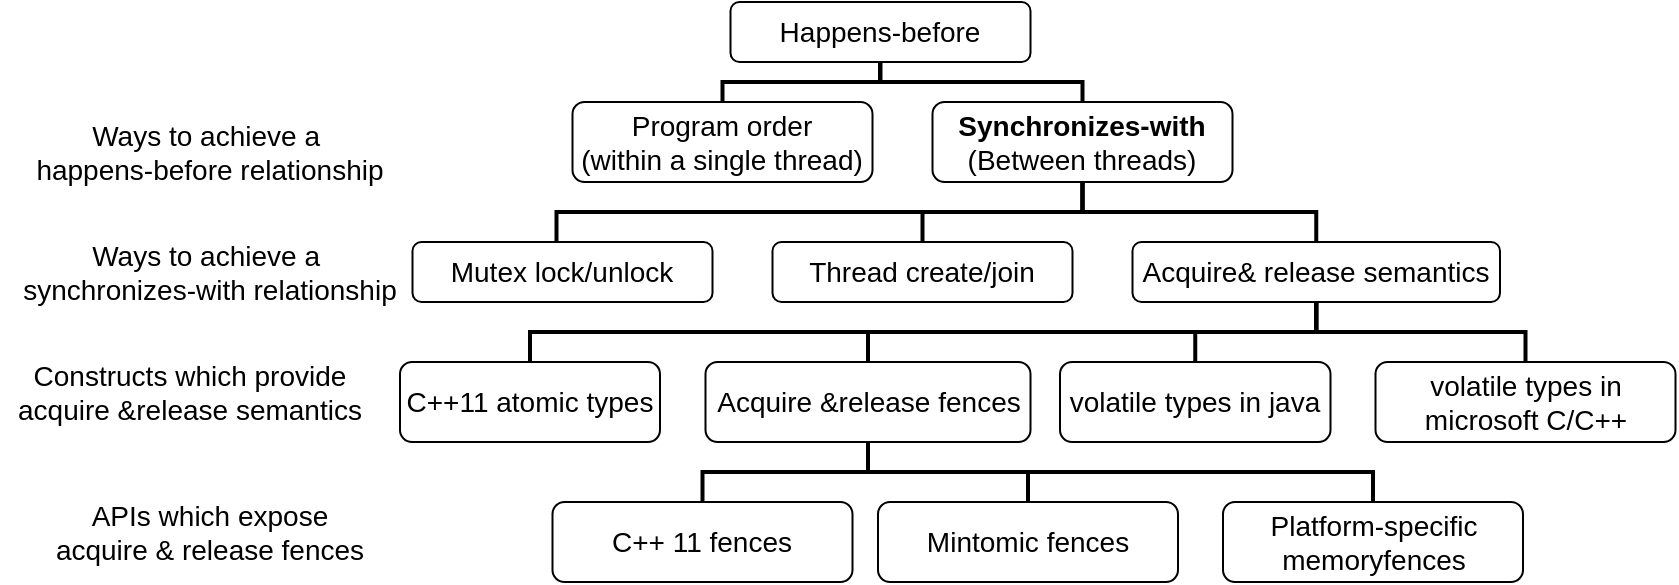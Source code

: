 <mxfile version="24.7.8">
  <diagram name="Page-1" id="2tC8VmPLjtLr1J6G5vQs">
    <mxGraphModel dx="1449" dy="1289" grid="1" gridSize="10" guides="1" tooltips="1" connect="1" arrows="1" fold="1" page="1" pageScale="1" pageWidth="850" pageHeight="1100" math="0" shadow="0">
      <root>
        <mxCell id="0" />
        <mxCell id="1" parent="0" />
        <mxCell id="pvtO3db3lYFqt5PCmuNX-81" value="Happens-before" style="rounded=1;whiteSpace=wrap;html=1;fontSize=14;" vertex="1" parent="1">
          <mxGeometry x="365.25" y="790" width="150" height="30" as="geometry" />
        </mxCell>
        <mxCell id="pvtO3db3lYFqt5PCmuNX-82" value="Program order&lt;div&gt;(within a single thread)&lt;/div&gt;" style="rounded=1;whiteSpace=wrap;html=1;fontSize=14;" vertex="1" parent="1">
          <mxGeometry x="286.25" y="840" width="150" height="40" as="geometry" />
        </mxCell>
        <mxCell id="pvtO3db3lYFqt5PCmuNX-83" value="&lt;b&gt;Synchronizes-with&lt;/b&gt;&lt;div&gt;(Between threads)&lt;/div&gt;" style="rounded=1;whiteSpace=wrap;html=1;fontSize=14;" vertex="1" parent="1">
          <mxGeometry x="466.25" y="840" width="150" height="40" as="geometry" />
        </mxCell>
        <mxCell id="pvtO3db3lYFqt5PCmuNX-84" value="C++11 atomic types" style="rounded=1;whiteSpace=wrap;html=1;fontSize=14;" vertex="1" parent="1">
          <mxGeometry x="200" y="970" width="130" height="40" as="geometry" />
        </mxCell>
        <mxCell id="pvtO3db3lYFqt5PCmuNX-85" value="Acquire &amp;amp;release fences" style="rounded=1;whiteSpace=wrap;html=1;fontSize=14;" vertex="1" parent="1">
          <mxGeometry x="352.75" y="970" width="162.5" height="40" as="geometry" />
        </mxCell>
        <mxCell id="pvtO3db3lYFqt5PCmuNX-86" value="volatile types in java" style="rounded=1;whiteSpace=wrap;html=1;fontSize=14;" vertex="1" parent="1">
          <mxGeometry x="530" y="970" width="135.25" height="40" as="geometry" />
        </mxCell>
        <mxCell id="pvtO3db3lYFqt5PCmuNX-87" value="volatile types in microsoft C/C++" style="rounded=1;whiteSpace=wrap;html=1;fontSize=14;" vertex="1" parent="1">
          <mxGeometry x="687.75" y="970" width="150" height="40" as="geometry" />
        </mxCell>
        <mxCell id="pvtO3db3lYFqt5PCmuNX-88" value="Mutex lock/unlock" style="rounded=1;whiteSpace=wrap;html=1;fontSize=14;" vertex="1" parent="1">
          <mxGeometry x="206.25" y="910" width="150" height="30" as="geometry" />
        </mxCell>
        <mxCell id="pvtO3db3lYFqt5PCmuNX-89" value="Thread create/join" style="rounded=1;whiteSpace=wrap;html=1;fontSize=14;" vertex="1" parent="1">
          <mxGeometry x="386.25" y="910" width="150" height="30" as="geometry" />
        </mxCell>
        <mxCell id="pvtO3db3lYFqt5PCmuNX-90" value="Acquire&amp;amp; release semantics" style="rounded=1;whiteSpace=wrap;html=1;fontSize=14;" vertex="1" parent="1">
          <mxGeometry x="566.25" y="910" width="183.75" height="30" as="geometry" />
        </mxCell>
        <mxCell id="pvtO3db3lYFqt5PCmuNX-91" value="C++ 11 fences" style="rounded=1;whiteSpace=wrap;html=1;fontSize=14;" vertex="1" parent="1">
          <mxGeometry x="276.25" y="1040" width="150" height="40" as="geometry" />
        </mxCell>
        <mxCell id="pvtO3db3lYFqt5PCmuNX-92" value="Mintomic fences" style="rounded=1;whiteSpace=wrap;html=1;fontSize=14;" vertex="1" parent="1">
          <mxGeometry x="439" y="1040" width="150" height="40" as="geometry" />
        </mxCell>
        <mxCell id="pvtO3db3lYFqt5PCmuNX-93" value="Platform-specific memoryfences" style="rounded=1;whiteSpace=wrap;html=1;fontSize=14;" vertex="1" parent="1">
          <mxGeometry x="611.5" y="1040" width="150" height="40" as="geometry" />
        </mxCell>
        <mxCell id="pvtO3db3lYFqt5PCmuNX-95" value="" style="edgeStyle=elbowEdgeStyle;elbow=vertical;endArrow=none;html=1;curved=0;rounded=0;endSize=8;startSize=8;entryX=0.5;entryY=0;entryDx=0;entryDy=0;endFill=0;exitX=0.5;exitY=1;exitDx=0;exitDy=0;strokeWidth=2;" edge="1" parent="1" source="pvtO3db3lYFqt5PCmuNX-81" target="pvtO3db3lYFqt5PCmuNX-82">
          <mxGeometry width="50" height="50" relative="1" as="geometry">
            <mxPoint x="440" y="830" as="sourcePoint" />
            <mxPoint x="490" y="780" as="targetPoint" />
          </mxGeometry>
        </mxCell>
        <mxCell id="pvtO3db3lYFqt5PCmuNX-96" value="" style="edgeStyle=elbowEdgeStyle;elbow=vertical;endArrow=none;html=1;curved=0;rounded=0;endSize=8;startSize=8;entryX=0.5;entryY=0;entryDx=0;entryDy=0;endFill=0;strokeWidth=2;" edge="1" parent="1" target="pvtO3db3lYFqt5PCmuNX-83">
          <mxGeometry width="50" height="50" relative="1" as="geometry">
            <mxPoint x="440" y="820" as="sourcePoint" />
            <mxPoint x="371" y="860" as="targetPoint" />
          </mxGeometry>
        </mxCell>
        <mxCell id="pvtO3db3lYFqt5PCmuNX-97" value="" style="edgeStyle=elbowEdgeStyle;elbow=vertical;endArrow=none;html=1;curved=0;rounded=0;endSize=8;startSize=8;entryX=0.48;entryY=-0.014;entryDx=0;entryDy=0;endFill=0;exitX=0.5;exitY=1;exitDx=0;exitDy=0;entryPerimeter=0;strokeWidth=2;" edge="1" parent="1" source="pvtO3db3lYFqt5PCmuNX-83" target="pvtO3db3lYFqt5PCmuNX-88">
          <mxGeometry width="50" height="50" relative="1" as="geometry">
            <mxPoint x="460" y="850" as="sourcePoint" />
            <mxPoint x="381" y="870" as="targetPoint" />
          </mxGeometry>
        </mxCell>
        <mxCell id="pvtO3db3lYFqt5PCmuNX-98" value="" style="edgeStyle=elbowEdgeStyle;elbow=vertical;endArrow=none;html=1;curved=0;rounded=0;endSize=8;startSize=8;entryX=0.5;entryY=0;entryDx=0;entryDy=0;endFill=0;exitX=0.5;exitY=1;exitDx=0;exitDy=0;strokeWidth=2;" edge="1" parent="1" source="pvtO3db3lYFqt5PCmuNX-83" target="pvtO3db3lYFqt5PCmuNX-89">
          <mxGeometry width="50" height="50" relative="1" as="geometry">
            <mxPoint x="470" y="860" as="sourcePoint" />
            <mxPoint x="391" y="880" as="targetPoint" />
          </mxGeometry>
        </mxCell>
        <mxCell id="pvtO3db3lYFqt5PCmuNX-99" value="" style="edgeStyle=elbowEdgeStyle;elbow=vertical;endArrow=none;html=1;curved=0;rounded=0;endSize=8;startSize=8;entryX=0.5;entryY=0;entryDx=0;entryDy=0;endFill=0;exitX=0.5;exitY=1;exitDx=0;exitDy=0;strokeWidth=2;" edge="1" parent="1" source="pvtO3db3lYFqt5PCmuNX-83" target="pvtO3db3lYFqt5PCmuNX-90">
          <mxGeometry width="50" height="50" relative="1" as="geometry">
            <mxPoint x="480" y="870" as="sourcePoint" />
            <mxPoint x="401" y="890" as="targetPoint" />
          </mxGeometry>
        </mxCell>
        <mxCell id="pvtO3db3lYFqt5PCmuNX-100" value="" style="edgeStyle=elbowEdgeStyle;elbow=vertical;endArrow=none;html=1;curved=0;rounded=0;endSize=8;startSize=8;entryX=0.5;entryY=0;entryDx=0;entryDy=0;endFill=0;exitX=0.5;exitY=1;exitDx=0;exitDy=0;strokeWidth=2;" edge="1" parent="1" source="pvtO3db3lYFqt5PCmuNX-90" target="pvtO3db3lYFqt5PCmuNX-84">
          <mxGeometry width="50" height="50" relative="1" as="geometry">
            <mxPoint x="490" y="880" as="sourcePoint" />
            <mxPoint x="411" y="900" as="targetPoint" />
          </mxGeometry>
        </mxCell>
        <mxCell id="pvtO3db3lYFqt5PCmuNX-101" value="" style="edgeStyle=elbowEdgeStyle;elbow=vertical;endArrow=none;html=1;curved=0;rounded=0;endSize=8;startSize=8;entryX=0.5;entryY=0;entryDx=0;entryDy=0;endFill=0;exitX=0.5;exitY=1;exitDx=0;exitDy=0;strokeWidth=2;" edge="1" parent="1" source="pvtO3db3lYFqt5PCmuNX-90" target="pvtO3db3lYFqt5PCmuNX-85">
          <mxGeometry width="50" height="50" relative="1" as="geometry">
            <mxPoint x="500" y="890" as="sourcePoint" />
            <mxPoint x="421" y="910" as="targetPoint" />
          </mxGeometry>
        </mxCell>
        <mxCell id="pvtO3db3lYFqt5PCmuNX-102" value="" style="edgeStyle=elbowEdgeStyle;elbow=vertical;endArrow=none;html=1;curved=0;rounded=0;endSize=8;startSize=8;entryX=0.5;entryY=0;entryDx=0;entryDy=0;endFill=0;exitX=0.5;exitY=1;exitDx=0;exitDy=0;strokeWidth=2;" edge="1" parent="1" source="pvtO3db3lYFqt5PCmuNX-90" target="pvtO3db3lYFqt5PCmuNX-86">
          <mxGeometry width="50" height="50" relative="1" as="geometry">
            <mxPoint x="510" y="900" as="sourcePoint" />
            <mxPoint x="431" y="920" as="targetPoint" />
          </mxGeometry>
        </mxCell>
        <mxCell id="pvtO3db3lYFqt5PCmuNX-103" value="" style="edgeStyle=elbowEdgeStyle;elbow=vertical;endArrow=none;html=1;curved=0;rounded=0;endSize=8;startSize=8;entryX=0.5;entryY=0;entryDx=0;entryDy=0;endFill=0;exitX=0.5;exitY=1;exitDx=0;exitDy=0;strokeWidth=2;" edge="1" parent="1" source="pvtO3db3lYFqt5PCmuNX-90" target="pvtO3db3lYFqt5PCmuNX-87">
          <mxGeometry width="50" height="50" relative="1" as="geometry">
            <mxPoint x="520" y="910" as="sourcePoint" />
            <mxPoint x="441" y="930" as="targetPoint" />
          </mxGeometry>
        </mxCell>
        <mxCell id="pvtO3db3lYFqt5PCmuNX-104" value="" style="edgeStyle=elbowEdgeStyle;elbow=vertical;endArrow=none;html=1;curved=0;rounded=0;endSize=8;startSize=8;entryX=0.5;entryY=0;entryDx=0;entryDy=0;endFill=0;exitX=0.5;exitY=1;exitDx=0;exitDy=0;strokeWidth=2;" edge="1" parent="1" source="pvtO3db3lYFqt5PCmuNX-85" target="pvtO3db3lYFqt5PCmuNX-91">
          <mxGeometry width="50" height="50" relative="1" as="geometry">
            <mxPoint x="530" y="920" as="sourcePoint" />
            <mxPoint x="451" y="940" as="targetPoint" />
          </mxGeometry>
        </mxCell>
        <mxCell id="pvtO3db3lYFqt5PCmuNX-105" value="" style="edgeStyle=elbowEdgeStyle;elbow=vertical;endArrow=none;html=1;curved=0;rounded=0;endSize=8;startSize=8;entryX=0.5;entryY=1;entryDx=0;entryDy=0;endFill=0;exitX=0.5;exitY=0;exitDx=0;exitDy=0;strokeWidth=2;" edge="1" parent="1" source="pvtO3db3lYFqt5PCmuNX-92" target="pvtO3db3lYFqt5PCmuNX-85">
          <mxGeometry width="50" height="50" relative="1" as="geometry">
            <mxPoint x="540" y="930" as="sourcePoint" />
            <mxPoint x="461" y="950" as="targetPoint" />
          </mxGeometry>
        </mxCell>
        <mxCell id="pvtO3db3lYFqt5PCmuNX-106" value="" style="edgeStyle=elbowEdgeStyle;elbow=vertical;endArrow=none;html=1;curved=0;rounded=0;endSize=8;startSize=8;entryX=0.5;entryY=1;entryDx=0;entryDy=0;endFill=0;exitX=0.5;exitY=0;exitDx=0;exitDy=0;strokeWidth=2;" edge="1" parent="1" source="pvtO3db3lYFqt5PCmuNX-93" target="pvtO3db3lYFqt5PCmuNX-85">
          <mxGeometry width="50" height="50" relative="1" as="geometry">
            <mxPoint x="550" y="940" as="sourcePoint" />
            <mxPoint x="471" y="960" as="targetPoint" />
          </mxGeometry>
        </mxCell>
        <mxCell id="pvtO3db3lYFqt5PCmuNX-108" value="Ways to achieve a&amp;nbsp;&lt;div&gt;happens-before relationship&lt;/div&gt;" style="text;html=1;align=center;verticalAlign=middle;whiteSpace=wrap;rounded=0;fontSize=14;" vertex="1" parent="1">
          <mxGeometry x="10" y="850" width="190" height="30" as="geometry" />
        </mxCell>
        <mxCell id="pvtO3db3lYFqt5PCmuNX-109" value="Ways to achieve a&amp;nbsp;&lt;div&gt;synchronizes-with relationship&lt;/div&gt;" style="text;html=1;align=center;verticalAlign=middle;whiteSpace=wrap;rounded=0;fontSize=14;" vertex="1" parent="1">
          <mxGeometry x="10" y="910" width="190" height="30" as="geometry" />
        </mxCell>
        <mxCell id="pvtO3db3lYFqt5PCmuNX-110" value="Constructs which provide&lt;div&gt;acquire &amp;amp;release semantics&lt;/div&gt;" style="text;html=1;align=center;verticalAlign=middle;whiteSpace=wrap;rounded=0;fontSize=14;" vertex="1" parent="1">
          <mxGeometry y="970" width="190" height="30" as="geometry" />
        </mxCell>
        <mxCell id="pvtO3db3lYFqt5PCmuNX-111" value="APIs which expose&lt;div&gt;acquire &amp;amp; release fences&lt;/div&gt;" style="text;html=1;align=center;verticalAlign=middle;whiteSpace=wrap;rounded=0;fontSize=14;" vertex="1" parent="1">
          <mxGeometry x="10" y="1040" width="190" height="30" as="geometry" />
        </mxCell>
      </root>
    </mxGraphModel>
  </diagram>
</mxfile>
